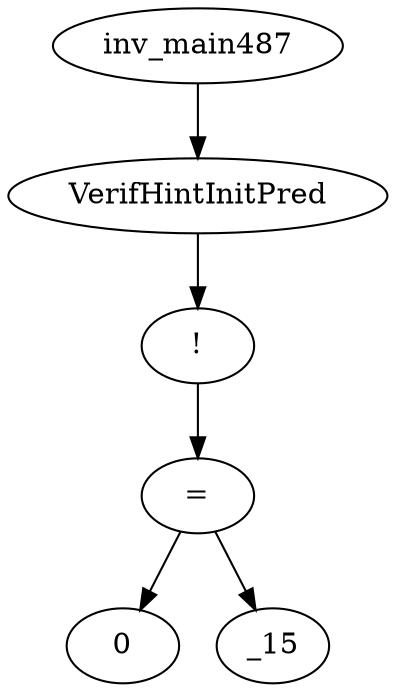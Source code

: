 digraph dag {
0 [label="inv_main487"];
1 [label="VerifHintInitPred"];
2 [label="!"];
3 [label="="];
4 [label="0"];
5 [label="_15"];
0->1
1->2
2->3
3->5
3 -> 4
}
